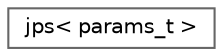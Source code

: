 digraph "Graphical Class Hierarchy"
{
 // LATEX_PDF_SIZE
  bgcolor="transparent";
  edge [fontname=Helvetica,fontsize=10,labelfontname=Helvetica,labelfontsize=10];
  node [fontname=Helvetica,fontsize=10,shape=box,height=0.2,width=0.4];
  rankdir="LR";
  Node0 [id="Node000000",label="jps\< params_t \>",height=0.2,width=0.4,color="grey40", fillcolor="white", style="filled",URL="$d8/d87/structchdr_1_1solvers_1_1jps.html",tooltip="Jump-point search algorithm."];
}
